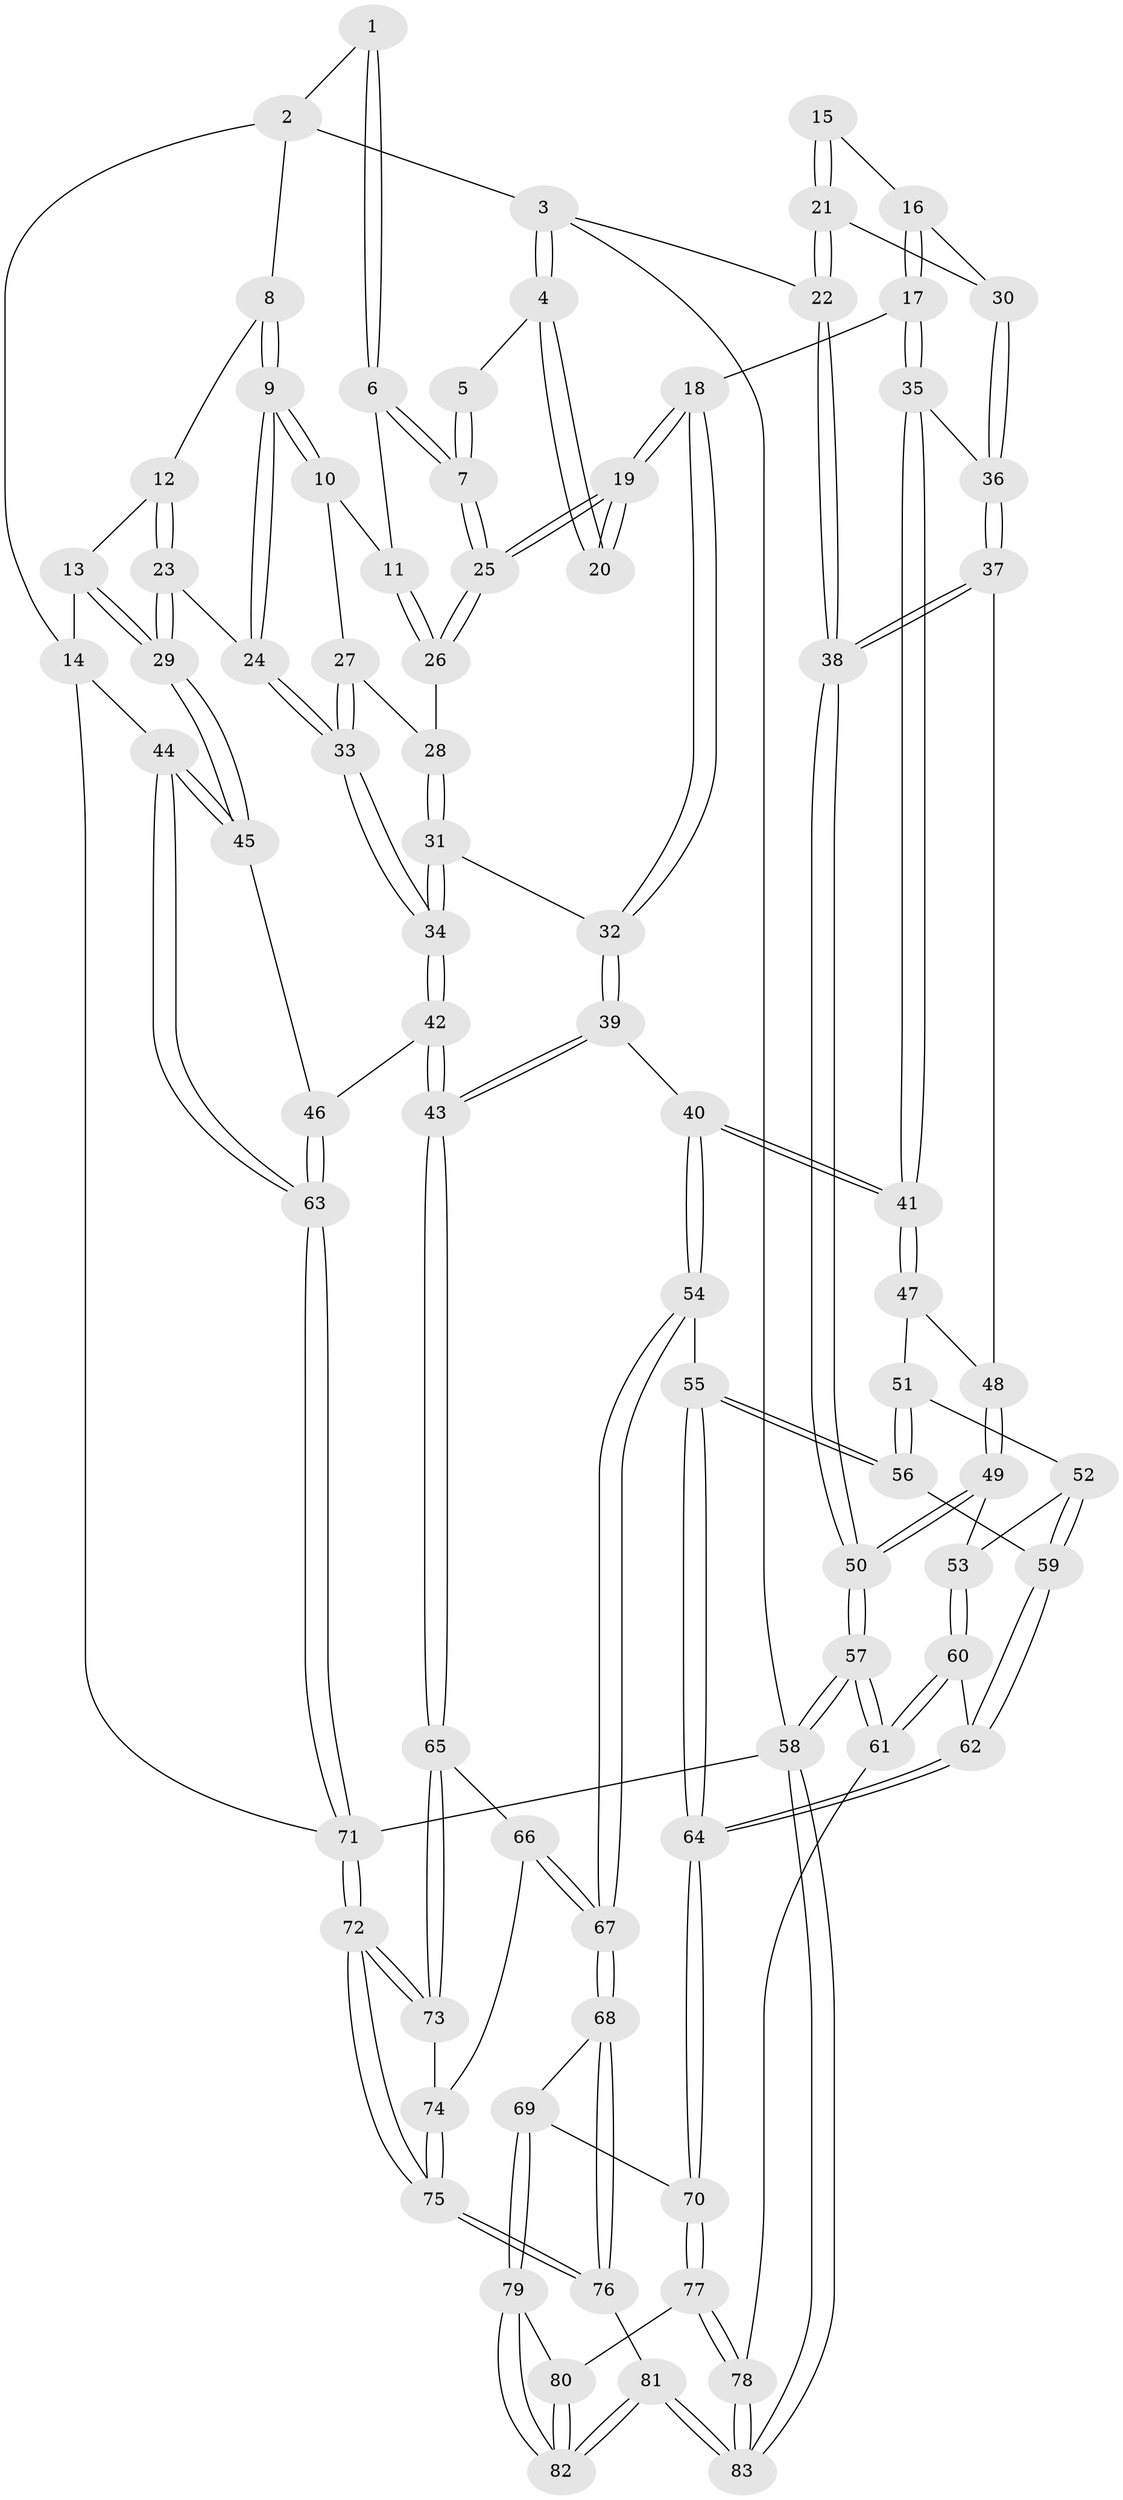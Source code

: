 // coarse degree distribution, {4: 0.23728813559322035, 3: 0.711864406779661, 2: 0.05084745762711865}
// Generated by graph-tools (version 1.1) at 2025/38/03/04/25 23:38:24]
// undirected, 83 vertices, 204 edges
graph export_dot {
  node [color=gray90,style=filled];
  1 [pos="+0.6672217809525128+0"];
  2 [pos="+0.7682951991950971+0"];
  3 [pos="+0+0"];
  4 [pos="+0.05303677694380773+0"];
  5 [pos="+0.3579564264178299+0"];
  6 [pos="+0.6651895343628854+0"];
  7 [pos="+0.4570298299874973+0.12064467211235477"];
  8 [pos="+0.860023711668716+0.028810139695750907"];
  9 [pos="+0.7897758488202579+0.23798029365000653"];
  10 [pos="+0.6522797278182587+0.0918435222843059"];
  11 [pos="+0.6497610648366091+0.0874401017517272"];
  12 [pos="+0.9746123871534441+0.10681089313815292"];
  13 [pos="+1+0.12295154691105532"];
  14 [pos="+1+0.10483153559373308"];
  15 [pos="+0.29449319175202965+0.15872667242505345"];
  16 [pos="+0.3174508555854018+0.20446930969578986"];
  17 [pos="+0.41537861956618377+0.23043213295978507"];
  18 [pos="+0.42592327394088636+0.22494990286767239"];
  19 [pos="+0.4401731181065032+0.1535873361909869"];
  20 [pos="+0.27371462606784275+0.014476133033408703"];
  21 [pos="+0.17212893975875831+0.1955358717959899"];
  22 [pos="+0+0.08426408752161983"];
  23 [pos="+0.8162771783951978+0.28238698373869275"];
  24 [pos="+0.7971837172864844+0.274413129395109"];
  25 [pos="+0.44703135679768635+0.1477803474431537"];
  26 [pos="+0.5601306649637958+0.13889814630397848"];
  27 [pos="+0.6140888638369661+0.22088291898500112"];
  28 [pos="+0.5867704644487723+0.2199381951406908"];
  29 [pos="+0.8700637180188643+0.31651765247656943"];
  30 [pos="+0.2406657792158636+0.22351065145027327"];
  31 [pos="+0.5494476569179219+0.24703799062835727"];
  32 [pos="+0.46476518567897884+0.25627286682407185"];
  33 [pos="+0.7306593483023787+0.30983570496674867"];
  34 [pos="+0.673218542115838+0.3663554390450709"];
  35 [pos="+0.32342105541784927+0.3498449820903025"];
  36 [pos="+0.2862111523884944+0.321958180537031"];
  37 [pos="+0.05136564647806991+0.2936271977623418"];
  38 [pos="+0+0.0984442881804003"];
  39 [pos="+0.5492128597154502+0.45085973799052403"];
  40 [pos="+0.39416697077040536+0.4738375730852183"];
  41 [pos="+0.32188099265120224+0.39301697944394653"];
  42 [pos="+0.6087386679666424+0.4600478857490827"];
  43 [pos="+0.5937816617304544+0.467308436740483"];
  44 [pos="+1+0.48247917607175256"];
  45 [pos="+0.9348112249943966+0.38101084488229797"];
  46 [pos="+0.7405088543951023+0.5186672285121228"];
  47 [pos="+0.23606048769667043+0.4235147062428626"];
  48 [pos="+0.13638089342738174+0.39990633608778553"];
  49 [pos="+0.1272316640449057+0.481579864664041"];
  50 [pos="+0+0.585133238840596"];
  51 [pos="+0.23593262208600013+0.42500555507406107"];
  52 [pos="+0.18421311264049198+0.5248046461704117"];
  53 [pos="+0.139060015420202+0.5143925294291932"];
  54 [pos="+0.37150620463752904+0.5225606814666537"];
  55 [pos="+0.3713369970756944+0.5226856972393711"];
  56 [pos="+0.24720559097573674+0.5304149063159826"];
  57 [pos="+0+0.7454009084449712"];
  58 [pos="+0+1"];
  59 [pos="+0.224111223651397+0.5518426132482303"];
  60 [pos="+0.08738189124084512+0.6300032971909143"];
  61 [pos="+0+0.7410817034549467"];
  62 [pos="+0.2220907786012002+0.6304208023482307"];
  63 [pos="+1+1"];
  64 [pos="+0.27484441098128776+0.6730235338709883"];
  65 [pos="+0.5927557428488022+0.4808190430817825"];
  66 [pos="+0.46013959595065035+0.6552007800633687"];
  67 [pos="+0.44591737660979014+0.6584382763386655"];
  68 [pos="+0.3870118913317589+0.7304185963288128"];
  69 [pos="+0.2910933989899553+0.7026127482193179"];
  70 [pos="+0.279561466677091+0.6863279450156865"];
  71 [pos="+1+1"];
  72 [pos="+0.8498870453478707+1"];
  73 [pos="+0.6409645546882513+0.7023767106257107"];
  74 [pos="+0.46564757730850415+0.6578187438165176"];
  75 [pos="+0.7172199720813311+1"];
  76 [pos="+0.5363727371514991+1"];
  77 [pos="+0.044202728884890366+0.7801924981538908"];
  78 [pos="+0+0.7784854711062842"];
  79 [pos="+0.244866866913504+0.8050220667506398"];
  80 [pos="+0.08762560384341982+0.790497762184662"];
  81 [pos="+0.33617652171405493+1"];
  82 [pos="+0.28186133541614133+0.9432293197987294"];
  83 [pos="+0.32468895296671796+1"];
  1 -- 2;
  1 -- 6;
  1 -- 6;
  2 -- 3;
  2 -- 8;
  2 -- 14;
  3 -- 4;
  3 -- 4;
  3 -- 22;
  3 -- 58;
  4 -- 5;
  4 -- 20;
  4 -- 20;
  5 -- 7;
  5 -- 7;
  6 -- 7;
  6 -- 7;
  6 -- 11;
  7 -- 25;
  7 -- 25;
  8 -- 9;
  8 -- 9;
  8 -- 12;
  9 -- 10;
  9 -- 10;
  9 -- 24;
  9 -- 24;
  10 -- 11;
  10 -- 27;
  11 -- 26;
  11 -- 26;
  12 -- 13;
  12 -- 23;
  12 -- 23;
  13 -- 14;
  13 -- 29;
  13 -- 29;
  14 -- 44;
  14 -- 71;
  15 -- 16;
  15 -- 21;
  15 -- 21;
  16 -- 17;
  16 -- 17;
  16 -- 30;
  17 -- 18;
  17 -- 35;
  17 -- 35;
  18 -- 19;
  18 -- 19;
  18 -- 32;
  18 -- 32;
  19 -- 20;
  19 -- 20;
  19 -- 25;
  19 -- 25;
  21 -- 22;
  21 -- 22;
  21 -- 30;
  22 -- 38;
  22 -- 38;
  23 -- 24;
  23 -- 29;
  23 -- 29;
  24 -- 33;
  24 -- 33;
  25 -- 26;
  25 -- 26;
  26 -- 28;
  27 -- 28;
  27 -- 33;
  27 -- 33;
  28 -- 31;
  28 -- 31;
  29 -- 45;
  29 -- 45;
  30 -- 36;
  30 -- 36;
  31 -- 32;
  31 -- 34;
  31 -- 34;
  32 -- 39;
  32 -- 39;
  33 -- 34;
  33 -- 34;
  34 -- 42;
  34 -- 42;
  35 -- 36;
  35 -- 41;
  35 -- 41;
  36 -- 37;
  36 -- 37;
  37 -- 38;
  37 -- 38;
  37 -- 48;
  38 -- 50;
  38 -- 50;
  39 -- 40;
  39 -- 43;
  39 -- 43;
  40 -- 41;
  40 -- 41;
  40 -- 54;
  40 -- 54;
  41 -- 47;
  41 -- 47;
  42 -- 43;
  42 -- 43;
  42 -- 46;
  43 -- 65;
  43 -- 65;
  44 -- 45;
  44 -- 45;
  44 -- 63;
  44 -- 63;
  45 -- 46;
  46 -- 63;
  46 -- 63;
  47 -- 48;
  47 -- 51;
  48 -- 49;
  48 -- 49;
  49 -- 50;
  49 -- 50;
  49 -- 53;
  50 -- 57;
  50 -- 57;
  51 -- 52;
  51 -- 56;
  51 -- 56;
  52 -- 53;
  52 -- 59;
  52 -- 59;
  53 -- 60;
  53 -- 60;
  54 -- 55;
  54 -- 67;
  54 -- 67;
  55 -- 56;
  55 -- 56;
  55 -- 64;
  55 -- 64;
  56 -- 59;
  57 -- 58;
  57 -- 58;
  57 -- 61;
  57 -- 61;
  58 -- 83;
  58 -- 83;
  58 -- 71;
  59 -- 62;
  59 -- 62;
  60 -- 61;
  60 -- 61;
  60 -- 62;
  61 -- 78;
  62 -- 64;
  62 -- 64;
  63 -- 71;
  63 -- 71;
  64 -- 70;
  64 -- 70;
  65 -- 66;
  65 -- 73;
  65 -- 73;
  66 -- 67;
  66 -- 67;
  66 -- 74;
  67 -- 68;
  67 -- 68;
  68 -- 69;
  68 -- 76;
  68 -- 76;
  69 -- 70;
  69 -- 79;
  69 -- 79;
  70 -- 77;
  70 -- 77;
  71 -- 72;
  71 -- 72;
  72 -- 73;
  72 -- 73;
  72 -- 75;
  72 -- 75;
  73 -- 74;
  74 -- 75;
  74 -- 75;
  75 -- 76;
  75 -- 76;
  76 -- 81;
  77 -- 78;
  77 -- 78;
  77 -- 80;
  78 -- 83;
  78 -- 83;
  79 -- 80;
  79 -- 82;
  79 -- 82;
  80 -- 82;
  80 -- 82;
  81 -- 82;
  81 -- 82;
  81 -- 83;
  81 -- 83;
}

